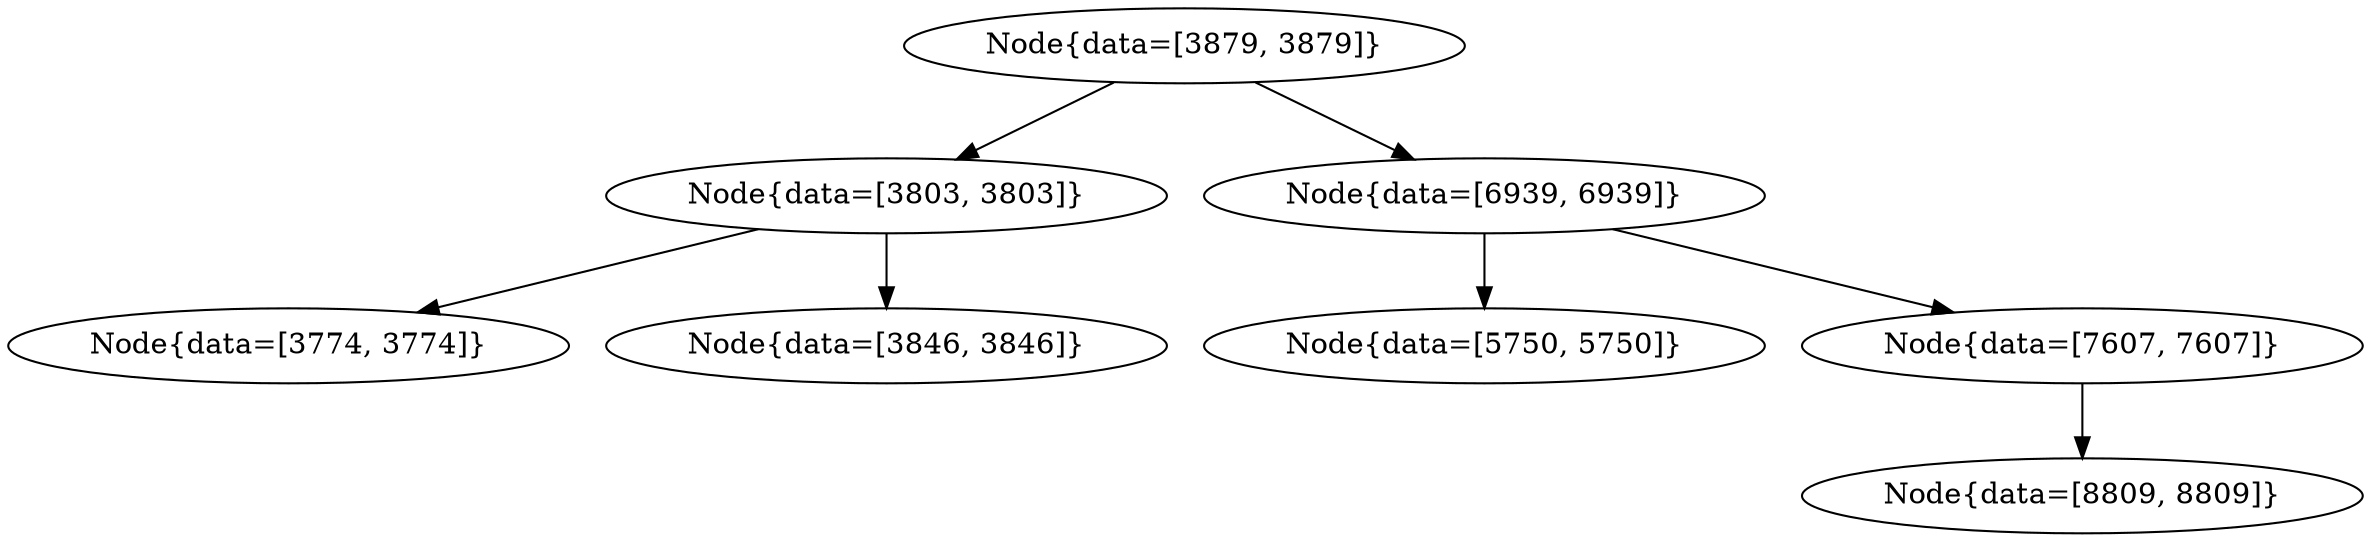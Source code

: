 digraph G{
1068945248 [label="Node{data=[3879, 3879]}"]
1068945248 -> 937277082
937277082 [label="Node{data=[3803, 3803]}"]
937277082 -> 882646447
882646447 [label="Node{data=[3774, 3774]}"]
937277082 -> 234740890
234740890 [label="Node{data=[3846, 3846]}"]
1068945248 -> 79290250
79290250 [label="Node{data=[6939, 6939]}"]
79290250 -> 1586151649
1586151649 [label="Node{data=[5750, 5750]}"]
79290250 -> 179294202
179294202 [label="Node{data=[7607, 7607]}"]
179294202 -> 1767230265
1767230265 [label="Node{data=[8809, 8809]}"]
}